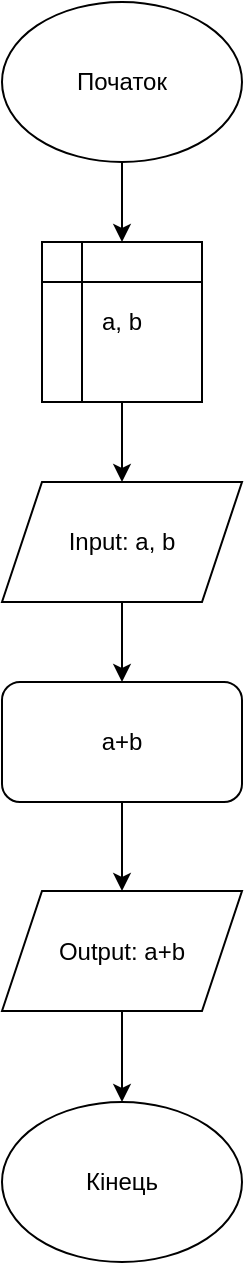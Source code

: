 <mxfile version="24.7.17">
  <diagram id="C5RBs43oDa-KdzZeNtuy" name="Page-1">
    <mxGraphModel dx="1009" dy="557" grid="1" gridSize="10" guides="1" tooltips="1" connect="1" arrows="1" fold="1" page="1" pageScale="1" pageWidth="827" pageHeight="1169" math="0" shadow="0">
      <root>
        <mxCell id="WIyWlLk6GJQsqaUBKTNV-0" />
        <mxCell id="WIyWlLk6GJQsqaUBKTNV-1" parent="WIyWlLk6GJQsqaUBKTNV-0" />
        <mxCell id="jCs8LUAT04jhk3t9bFm8-2" value="" style="edgeStyle=orthogonalEdgeStyle;rounded=0;orthogonalLoop=1;jettySize=auto;html=1;" edge="1" parent="WIyWlLk6GJQsqaUBKTNV-1" source="jCs8LUAT04jhk3t9bFm8-0" target="jCs8LUAT04jhk3t9bFm8-1">
          <mxGeometry relative="1" as="geometry" />
        </mxCell>
        <mxCell id="jCs8LUAT04jhk3t9bFm8-0" value="Початок" style="ellipse;whiteSpace=wrap;html=1;" vertex="1" parent="WIyWlLk6GJQsqaUBKTNV-1">
          <mxGeometry x="200" y="80" width="120" height="80" as="geometry" />
        </mxCell>
        <mxCell id="jCs8LUAT04jhk3t9bFm8-4" value="" style="edgeStyle=orthogonalEdgeStyle;rounded=0;orthogonalLoop=1;jettySize=auto;html=1;" edge="1" parent="WIyWlLk6GJQsqaUBKTNV-1" source="jCs8LUAT04jhk3t9bFm8-1" target="jCs8LUAT04jhk3t9bFm8-3">
          <mxGeometry relative="1" as="geometry" />
        </mxCell>
        <mxCell id="jCs8LUAT04jhk3t9bFm8-1" value="a, b" style="shape=internalStorage;whiteSpace=wrap;html=1;backgroundOutline=1;" vertex="1" parent="WIyWlLk6GJQsqaUBKTNV-1">
          <mxGeometry x="220" y="200" width="80" height="80" as="geometry" />
        </mxCell>
        <mxCell id="jCs8LUAT04jhk3t9bFm8-7" value="" style="edgeStyle=orthogonalEdgeStyle;rounded=0;orthogonalLoop=1;jettySize=auto;html=1;" edge="1" parent="WIyWlLk6GJQsqaUBKTNV-1" source="jCs8LUAT04jhk3t9bFm8-3" target="jCs8LUAT04jhk3t9bFm8-6">
          <mxGeometry relative="1" as="geometry" />
        </mxCell>
        <mxCell id="jCs8LUAT04jhk3t9bFm8-3" value="Input: a, b" style="shape=parallelogram;perimeter=parallelogramPerimeter;whiteSpace=wrap;html=1;fixedSize=1;" vertex="1" parent="WIyWlLk6GJQsqaUBKTNV-1">
          <mxGeometry x="200" y="320" width="120" height="60" as="geometry" />
        </mxCell>
        <mxCell id="jCs8LUAT04jhk3t9bFm8-11" value="" style="edgeStyle=orthogonalEdgeStyle;rounded=0;orthogonalLoop=1;jettySize=auto;html=1;" edge="1" parent="WIyWlLk6GJQsqaUBKTNV-1" source="jCs8LUAT04jhk3t9bFm8-6" target="jCs8LUAT04jhk3t9bFm8-8">
          <mxGeometry relative="1" as="geometry" />
        </mxCell>
        <mxCell id="jCs8LUAT04jhk3t9bFm8-6" value="a+b" style="rounded=1;whiteSpace=wrap;html=1;" vertex="1" parent="WIyWlLk6GJQsqaUBKTNV-1">
          <mxGeometry x="200" y="420" width="120" height="60" as="geometry" />
        </mxCell>
        <mxCell id="jCs8LUAT04jhk3t9bFm8-12" value="" style="edgeStyle=orthogonalEdgeStyle;rounded=0;orthogonalLoop=1;jettySize=auto;html=1;" edge="1" parent="WIyWlLk6GJQsqaUBKTNV-1" source="jCs8LUAT04jhk3t9bFm8-8" target="jCs8LUAT04jhk3t9bFm8-10">
          <mxGeometry relative="1" as="geometry" />
        </mxCell>
        <mxCell id="jCs8LUAT04jhk3t9bFm8-8" value="Output: a+b" style="shape=parallelogram;perimeter=parallelogramPerimeter;whiteSpace=wrap;html=1;fixedSize=1;" vertex="1" parent="WIyWlLk6GJQsqaUBKTNV-1">
          <mxGeometry x="200" y="524.5" width="120" height="60" as="geometry" />
        </mxCell>
        <mxCell id="jCs8LUAT04jhk3t9bFm8-10" value="Кінець" style="ellipse;whiteSpace=wrap;html=1;" vertex="1" parent="WIyWlLk6GJQsqaUBKTNV-1">
          <mxGeometry x="200" y="630" width="120" height="80" as="geometry" />
        </mxCell>
      </root>
    </mxGraphModel>
  </diagram>
</mxfile>
